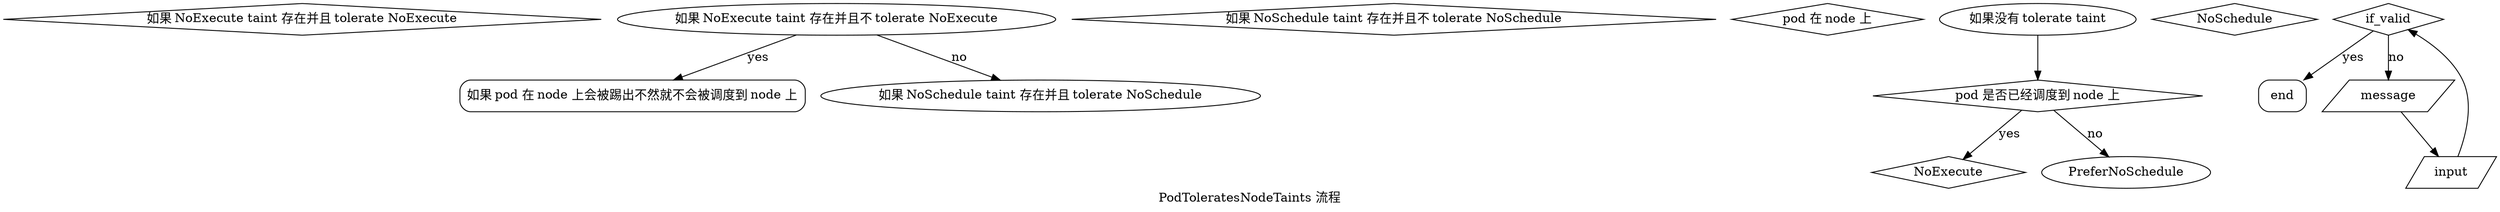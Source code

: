 digraph {
    label="PodToleratesNodeTaints 流程"
 
    "如果 NoExecute taint 存在并且 tolerate NoExecute"[shape="diamond", style=""];
    "如果 pod 在 node 上会被踢出不然就不会被调度到 node 上"[shape="box", style=rounded];
    "如果 NoSchedule taint 存在并且不 tolerate NoSchedule"[shape="diamond", style=""];
    "pod 在 node 上"[shape="diamond", style=""];

    "pod 是否已经调度到 node 上"[shape="diamond", style=""];
    "NoExecute"[shape="diamond", style=""];
    "NoSchedule"[shape="diamond", style=""];
    

    end[shape="box", style=rounded];
    
    if_valid[shape="diamond", style=""];
    message[shape="parallelogram", style=""]
    input[shape="parallelogram", style=""]
 
    "如果 NoExecute taint 存在并且不 tolerate NoExecute" -> "如果 pod 在 node 上会被踢出不然就不会被调度到 node 上"[label="yes"];
    "如果 NoExecute taint 存在并且不 tolerate NoExecute" -> "如果 NoSchedule taint 存在并且 tolerate NoSchedule"[label="no"];

    "如果没有 tolerate taint" -> "pod 是否已经调度到 node 上"
    "pod 是否已经调度到 node 上" -> "NoExecute"[label="yes"];
    "pod 是否已经调度到 node 上" -> "PreferNoSchedule"[label="no"];
    input -> if_valid;
    if_valid -> message[label="no"];
    if_valid -> end[label="yes"];
    message -> input;
}
